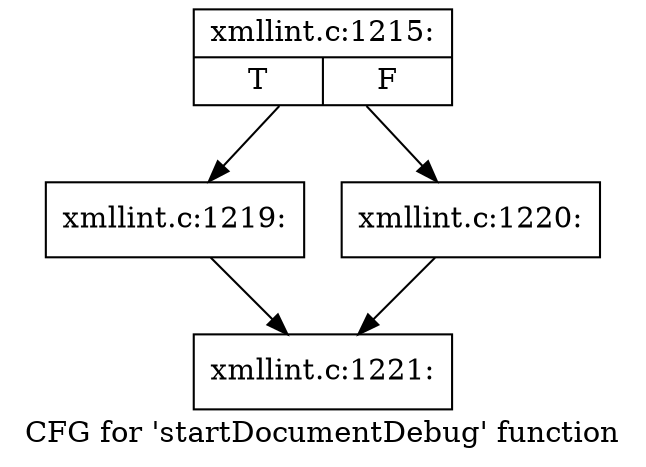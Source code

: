 digraph "CFG for 'startDocumentDebug' function" {
	label="CFG for 'startDocumentDebug' function";

	Node0x4fcc9f0 [shape=record,label="{xmllint.c:1215:|{<s0>T|<s1>F}}"];
	Node0x4fcc9f0 -> Node0x4fcd930;
	Node0x4fcc9f0 -> Node0x4fccba0;
	Node0x4fcd930 [shape=record,label="{xmllint.c:1219:}"];
	Node0x4fcd930 -> Node0x4fcd980;
	Node0x4fccba0 [shape=record,label="{xmllint.c:1220:}"];
	Node0x4fccba0 -> Node0x4fcd980;
	Node0x4fcd980 [shape=record,label="{xmllint.c:1221:}"];
}
